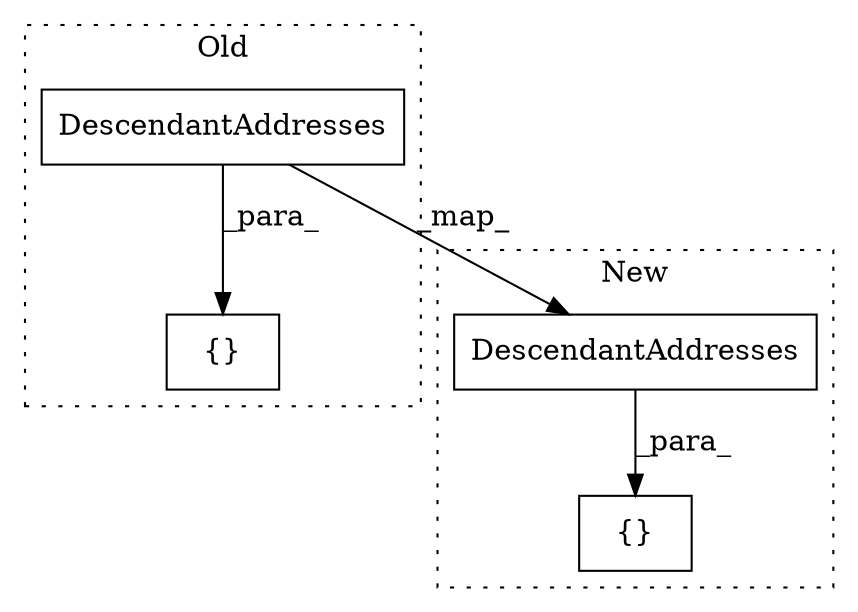 digraph G {
subgraph cluster0 {
1 [label="DescendantAddresses" a="32" s="5590,5612" l="20,1" shape="box"];
4 [label="{}" a="4" s="5589,5613" l="1,1" shape="box"];
label = "Old";
style="dotted";
}
subgraph cluster1 {
2 [label="DescendantAddresses" a="32" s="5536,5558" l="20,1" shape="box"];
3 [label="{}" a="4" s="5717,5730" l="1,1" shape="box"];
label = "New";
style="dotted";
}
1 -> 4 [label="_para_"];
1 -> 2 [label="_map_"];
2 -> 3 [label="_para_"];
}